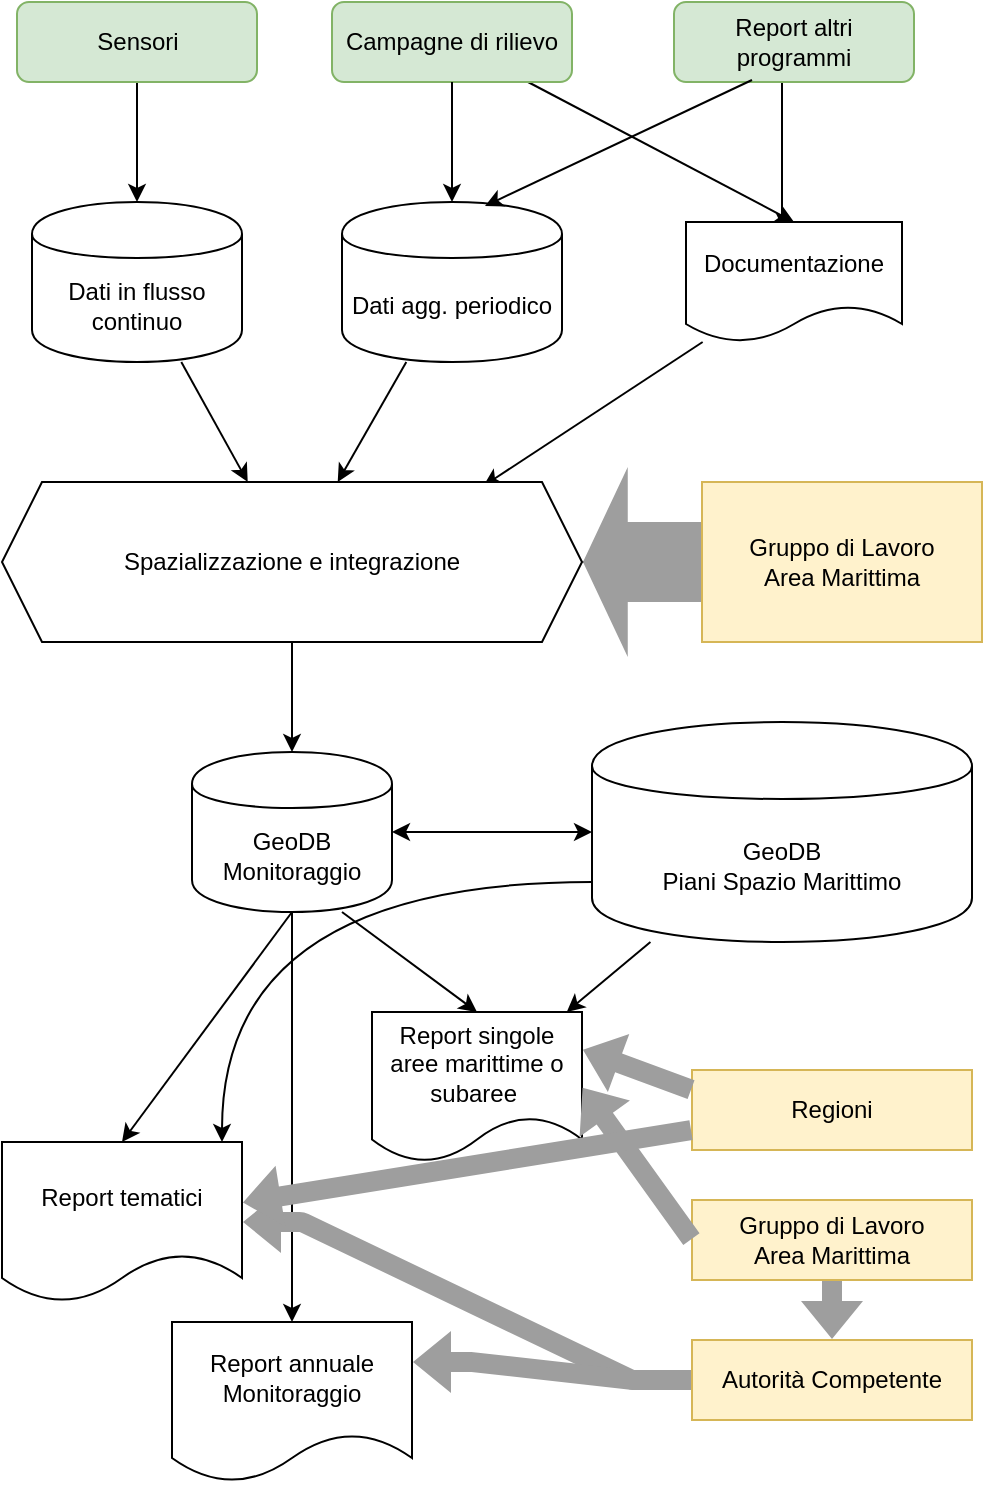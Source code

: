 <mxfile version="14.4.8" type="github">
  <diagram id="C5RBs43oDa-KdzZeNtuy" name="Page-1">
    <mxGraphModel dx="1117" dy="1054" grid="1" gridSize="10" guides="1" tooltips="1" connect="1" arrows="1" fold="1" page="1" pageScale="1" pageWidth="827" pageHeight="1169" math="0" shadow="0">
      <root>
        <mxCell id="WIyWlLk6GJQsqaUBKTNV-0" />
        <mxCell id="WIyWlLk6GJQsqaUBKTNV-1" parent="WIyWlLk6GJQsqaUBKTNV-0" />
        <mxCell id="0D1AlHed-BKCbmiTgBeb-3" value="" style="edgeStyle=orthogonalEdgeStyle;rounded=0;orthogonalLoop=1;jettySize=auto;html=1;" edge="1" parent="WIyWlLk6GJQsqaUBKTNV-1" source="WIyWlLk6GJQsqaUBKTNV-3" target="0D1AlHed-BKCbmiTgBeb-2">
          <mxGeometry relative="1" as="geometry" />
        </mxCell>
        <mxCell id="WIyWlLk6GJQsqaUBKTNV-3" value="Sensori" style="rounded=1;whiteSpace=wrap;html=1;fontSize=12;glass=0;strokeWidth=1;shadow=0;fillColor=#d5e8d4;strokeColor=#82b366;" parent="WIyWlLk6GJQsqaUBKTNV-1" vertex="1">
          <mxGeometry x="57.5" y="50" width="120" height="40" as="geometry" />
        </mxCell>
        <mxCell id="0D1AlHed-BKCbmiTgBeb-5" value="" style="rounded=0;orthogonalLoop=1;jettySize=auto;html=1;entryX=0.5;entryY=0;entryDx=0;entryDy=0;" edge="1" parent="WIyWlLk6GJQsqaUBKTNV-1" source="0D1AlHed-BKCbmiTgBeb-0" target="0D1AlHed-BKCbmiTgBeb-7">
          <mxGeometry relative="1" as="geometry">
            <mxPoint x="320" y="150" as="targetPoint" />
          </mxGeometry>
        </mxCell>
        <mxCell id="0D1AlHed-BKCbmiTgBeb-0" value="Campagne di rilievo" style="rounded=1;whiteSpace=wrap;html=1;fontSize=12;glass=0;strokeWidth=1;shadow=0;fillColor=#d5e8d4;strokeColor=#82b366;" vertex="1" parent="WIyWlLk6GJQsqaUBKTNV-1">
          <mxGeometry x="215" y="50" width="120" height="40" as="geometry" />
        </mxCell>
        <mxCell id="0D1AlHed-BKCbmiTgBeb-9" value="" style="edgeStyle=orthogonalEdgeStyle;rounded=0;orthogonalLoop=1;jettySize=auto;html=1;entryX=0.5;entryY=0;entryDx=0;entryDy=0;" edge="1" parent="WIyWlLk6GJQsqaUBKTNV-1" source="0D1AlHed-BKCbmiTgBeb-1" target="0D1AlHed-BKCbmiTgBeb-7">
          <mxGeometry relative="1" as="geometry">
            <mxPoint x="452" y="160" as="targetPoint" />
            <Array as="points">
              <mxPoint x="440" y="140" />
              <mxPoint x="440" y="140" />
            </Array>
          </mxGeometry>
        </mxCell>
        <mxCell id="0D1AlHed-BKCbmiTgBeb-1" value="Report altri programmi" style="rounded=1;whiteSpace=wrap;html=1;fontSize=12;glass=0;strokeWidth=1;shadow=0;fillColor=#d5e8d4;strokeColor=#82b366;" vertex="1" parent="WIyWlLk6GJQsqaUBKTNV-1">
          <mxGeometry x="386" y="50" width="120" height="40" as="geometry" />
        </mxCell>
        <mxCell id="0D1AlHed-BKCbmiTgBeb-13" value="" style="edgeStyle=none;rounded=0;orthogonalLoop=1;jettySize=auto;html=1;" edge="1" parent="WIyWlLk6GJQsqaUBKTNV-1" source="0D1AlHed-BKCbmiTgBeb-2" target="0D1AlHed-BKCbmiTgBeb-11">
          <mxGeometry relative="1" as="geometry" />
        </mxCell>
        <mxCell id="0D1AlHed-BKCbmiTgBeb-2" value="Dati in flusso continuo" style="shape=cylinder;whiteSpace=wrap;html=1;boundedLbl=1;backgroundOutline=1;rounded=1;shadow=0;strokeWidth=1;glass=0;" vertex="1" parent="WIyWlLk6GJQsqaUBKTNV-1">
          <mxGeometry x="65" y="150" width="105" height="80" as="geometry" />
        </mxCell>
        <mxCell id="0D1AlHed-BKCbmiTgBeb-14" value="" style="edgeStyle=none;rounded=0;orthogonalLoop=1;jettySize=auto;html=1;" edge="1" parent="WIyWlLk6GJQsqaUBKTNV-1" source="0D1AlHed-BKCbmiTgBeb-4" target="0D1AlHed-BKCbmiTgBeb-11">
          <mxGeometry relative="1" as="geometry" />
        </mxCell>
        <mxCell id="0D1AlHed-BKCbmiTgBeb-4" value="Dati agg. periodico" style="shape=cylinder;whiteSpace=wrap;html=1;boundedLbl=1;backgroundOutline=1;rounded=1;shadow=0;strokeWidth=1;glass=0;" vertex="1" parent="WIyWlLk6GJQsqaUBKTNV-1">
          <mxGeometry x="220" y="150" width="110" height="80" as="geometry" />
        </mxCell>
        <mxCell id="0D1AlHed-BKCbmiTgBeb-6" value="" style="edgeStyle=orthogonalEdgeStyle;rounded=0;orthogonalLoop=1;jettySize=auto;html=1;entryX=0.5;entryY=0;entryDx=0;entryDy=0;exitX=0.5;exitY=1;exitDx=0;exitDy=0;" edge="1" parent="WIyWlLk6GJQsqaUBKTNV-1" source="0D1AlHed-BKCbmiTgBeb-0" target="0D1AlHed-BKCbmiTgBeb-4">
          <mxGeometry relative="1" as="geometry">
            <mxPoint x="270" y="100" as="sourcePoint" />
            <mxPoint x="330" y="160" as="targetPoint" />
          </mxGeometry>
        </mxCell>
        <mxCell id="0D1AlHed-BKCbmiTgBeb-21" value="" style="edgeStyle=none;rounded=0;orthogonalLoop=1;jettySize=auto;html=1;fillColor=#9E9E9E;entryX=0.83;entryY=0.025;entryDx=0;entryDy=0;entryPerimeter=0;" edge="1" parent="WIyWlLk6GJQsqaUBKTNV-1" source="0D1AlHed-BKCbmiTgBeb-7" target="0D1AlHed-BKCbmiTgBeb-11">
          <mxGeometry relative="1" as="geometry" />
        </mxCell>
        <mxCell id="0D1AlHed-BKCbmiTgBeb-7" value="Documentazione" style="shape=document;whiteSpace=wrap;html=1;boundedLbl=1;" vertex="1" parent="WIyWlLk6GJQsqaUBKTNV-1">
          <mxGeometry x="392" y="160" width="108" height="60" as="geometry" />
        </mxCell>
        <mxCell id="0D1AlHed-BKCbmiTgBeb-10" value="" style="rounded=0;orthogonalLoop=1;jettySize=auto;html=1;entryX=0.65;entryY=0.025;entryDx=0;entryDy=0;exitX=0.325;exitY=0.975;exitDx=0;exitDy=0;exitPerimeter=0;entryPerimeter=0;" edge="1" parent="WIyWlLk6GJQsqaUBKTNV-1" source="0D1AlHed-BKCbmiTgBeb-1" target="0D1AlHed-BKCbmiTgBeb-4">
          <mxGeometry relative="1" as="geometry">
            <mxPoint x="310" y="100" as="sourcePoint" />
            <mxPoint x="450" y="170" as="targetPoint" />
          </mxGeometry>
        </mxCell>
        <mxCell id="0D1AlHed-BKCbmiTgBeb-20" value="" style="edgeStyle=none;rounded=0;orthogonalLoop=1;jettySize=auto;html=1;fillColor=#9E9E9E;" edge="1" parent="WIyWlLk6GJQsqaUBKTNV-1" source="0D1AlHed-BKCbmiTgBeb-11" target="0D1AlHed-BKCbmiTgBeb-17">
          <mxGeometry relative="1" as="geometry" />
        </mxCell>
        <mxCell id="0D1AlHed-BKCbmiTgBeb-11" value="Spazializzazione e integrazione" style="shape=hexagon;perimeter=hexagonPerimeter2;whiteSpace=wrap;html=1;fixedSize=1;" vertex="1" parent="WIyWlLk6GJQsqaUBKTNV-1">
          <mxGeometry x="50" y="290" width="290" height="80" as="geometry" />
        </mxCell>
        <mxCell id="0D1AlHed-BKCbmiTgBeb-31" value="" style="edgeStyle=none;rounded=0;orthogonalLoop=1;jettySize=auto;html=1;fillColor=#9E9E9E;" edge="1" parent="WIyWlLk6GJQsqaUBKTNV-1" source="0D1AlHed-BKCbmiTgBeb-15" target="0D1AlHed-BKCbmiTgBeb-11">
          <mxGeometry relative="1" as="geometry" />
        </mxCell>
        <mxCell id="0D1AlHed-BKCbmiTgBeb-15" value="Gruppo di Lavoro&lt;br&gt;Area Marittima" style="rounded=0;whiteSpace=wrap;html=1;fillColor=#fff2cc;strokeColor=#d6b656;" vertex="1" parent="WIyWlLk6GJQsqaUBKTNV-1">
          <mxGeometry x="400" y="290" width="140" height="80" as="geometry" />
        </mxCell>
        <mxCell id="0D1AlHed-BKCbmiTgBeb-16" value="" style="shape=flexArrow;endArrow=classic;html=1;entryX=1;entryY=0.5;entryDx=0;entryDy=0;exitX=0;exitY=0.5;exitDx=0;exitDy=0;endWidth=54;endSize=7.126;width=40.112;strokeColor=none;fillColor=#9E9E9E;" edge="1" parent="WIyWlLk6GJQsqaUBKTNV-1" source="0D1AlHed-BKCbmiTgBeb-15" target="0D1AlHed-BKCbmiTgBeb-11">
          <mxGeometry width="50" height="50" relative="1" as="geometry">
            <mxPoint x="510" y="390" as="sourcePoint" />
            <mxPoint x="430" y="320" as="targetPoint" />
          </mxGeometry>
        </mxCell>
        <mxCell id="0D1AlHed-BKCbmiTgBeb-23" value="" style="edgeStyle=none;rounded=0;orthogonalLoop=1;jettySize=auto;html=1;fillColor=#9E9E9E;" edge="1" parent="WIyWlLk6GJQsqaUBKTNV-1" source="0D1AlHed-BKCbmiTgBeb-17" target="0D1AlHed-BKCbmiTgBeb-22">
          <mxGeometry relative="1" as="geometry" />
        </mxCell>
        <mxCell id="0D1AlHed-BKCbmiTgBeb-17" value="GeoDB Monitoraggio" style="shape=cylinder;whiteSpace=wrap;html=1;boundedLbl=1;backgroundOutline=1;rounded=1;shadow=0;strokeWidth=1;glass=0;" vertex="1" parent="WIyWlLk6GJQsqaUBKTNV-1">
          <mxGeometry x="145" y="425" width="100" height="80" as="geometry" />
        </mxCell>
        <mxCell id="0D1AlHed-BKCbmiTgBeb-39" value="" style="edgeStyle=none;rounded=0;orthogonalLoop=1;jettySize=auto;html=1;fillColor=#9E9E9E;" edge="1" parent="WIyWlLk6GJQsqaUBKTNV-1" source="0D1AlHed-BKCbmiTgBeb-18" target="0D1AlHed-BKCbmiTgBeb-28">
          <mxGeometry relative="1" as="geometry" />
        </mxCell>
        <mxCell id="0D1AlHed-BKCbmiTgBeb-40" value="" style="edgeStyle=orthogonalEdgeStyle;orthogonalLoop=1;jettySize=auto;html=1;fillColor=#9E9E9E;curved=1;" edge="1" parent="WIyWlLk6GJQsqaUBKTNV-1" source="0D1AlHed-BKCbmiTgBeb-18" target="0D1AlHed-BKCbmiTgBeb-26">
          <mxGeometry relative="1" as="geometry">
            <Array as="points">
              <mxPoint x="160" y="490" />
            </Array>
          </mxGeometry>
        </mxCell>
        <mxCell id="0D1AlHed-BKCbmiTgBeb-18" value="GeoDB&lt;br&gt;Piani Spazio Marittimo" style="shape=cylinder;whiteSpace=wrap;html=1;boundedLbl=1;backgroundOutline=1;rounded=1;shadow=0;strokeWidth=1;glass=0;" vertex="1" parent="WIyWlLk6GJQsqaUBKTNV-1">
          <mxGeometry x="345" y="410" width="190" height="110" as="geometry" />
        </mxCell>
        <mxCell id="0D1AlHed-BKCbmiTgBeb-19" value="" style="endArrow=classic;startArrow=classic;html=1;fillColor=#9E9E9E;entryX=0;entryY=0.5;entryDx=0;entryDy=0;" edge="1" parent="WIyWlLk6GJQsqaUBKTNV-1" source="0D1AlHed-BKCbmiTgBeb-17" target="0D1AlHed-BKCbmiTgBeb-18">
          <mxGeometry width="50" height="50" relative="1" as="geometry">
            <mxPoint x="230" y="460" as="sourcePoint" />
            <mxPoint x="410" y="370" as="targetPoint" />
          </mxGeometry>
        </mxCell>
        <mxCell id="0D1AlHed-BKCbmiTgBeb-22" value="Report annuale Monitoraggio" style="shape=document;whiteSpace=wrap;html=1;boundedLbl=1;rounded=1;shadow=0;strokeWidth=1;glass=0;" vertex="1" parent="WIyWlLk6GJQsqaUBKTNV-1">
          <mxGeometry x="135" y="710" width="120" height="80" as="geometry" />
        </mxCell>
        <mxCell id="0D1AlHed-BKCbmiTgBeb-24" value="Gruppo di Lavoro&lt;br&gt;Area Marittima" style="rounded=0;whiteSpace=wrap;html=1;fillColor=#fff2cc;strokeColor=#d6b656;" vertex="1" parent="WIyWlLk6GJQsqaUBKTNV-1">
          <mxGeometry x="395" y="649" width="140" height="40" as="geometry" />
        </mxCell>
        <mxCell id="0D1AlHed-BKCbmiTgBeb-25" value="Autorità Competente" style="rounded=0;whiteSpace=wrap;html=1;fillColor=#fff2cc;strokeColor=#d6b656;" vertex="1" parent="WIyWlLk6GJQsqaUBKTNV-1">
          <mxGeometry x="395" y="719" width="140" height="40" as="geometry" />
        </mxCell>
        <mxCell id="0D1AlHed-BKCbmiTgBeb-26" value="Report tematici" style="shape=document;whiteSpace=wrap;html=1;boundedLbl=1;rounded=1;shadow=0;strokeWidth=1;glass=0;" vertex="1" parent="WIyWlLk6GJQsqaUBKTNV-1">
          <mxGeometry x="50" y="620" width="120" height="80" as="geometry" />
        </mxCell>
        <mxCell id="0D1AlHed-BKCbmiTgBeb-27" value="" style="edgeStyle=none;rounded=0;orthogonalLoop=1;jettySize=auto;html=1;fillColor=#9E9E9E;exitX=0.5;exitY=1;exitDx=0;exitDy=0;entryX=0.5;entryY=0;entryDx=0;entryDy=0;" edge="1" parent="WIyWlLk6GJQsqaUBKTNV-1" source="0D1AlHed-BKCbmiTgBeb-17" target="0D1AlHed-BKCbmiTgBeb-26">
          <mxGeometry relative="1" as="geometry">
            <mxPoint x="176.667" y="515" as="sourcePoint" />
            <mxPoint x="148.333" y="555" as="targetPoint" />
          </mxGeometry>
        </mxCell>
        <mxCell id="0D1AlHed-BKCbmiTgBeb-28" value="Report singole aree marittime o subaree&amp;nbsp;" style="shape=document;whiteSpace=wrap;html=1;boundedLbl=1;rounded=1;shadow=0;strokeWidth=1;glass=0;" vertex="1" parent="WIyWlLk6GJQsqaUBKTNV-1">
          <mxGeometry x="235" y="555" width="105" height="75" as="geometry" />
        </mxCell>
        <mxCell id="0D1AlHed-BKCbmiTgBeb-29" value="" style="edgeStyle=none;rounded=0;orthogonalLoop=1;jettySize=auto;html=1;fillColor=#9E9E9E;entryX=0.5;entryY=0;entryDx=0;entryDy=0;exitX=0.75;exitY=1;exitDx=0;exitDy=0;exitPerimeter=0;" edge="1" target="0D1AlHed-BKCbmiTgBeb-28" parent="WIyWlLk6GJQsqaUBKTNV-1" source="0D1AlHed-BKCbmiTgBeb-17">
          <mxGeometry relative="1" as="geometry">
            <mxPoint x="295" y="420" as="sourcePoint" />
            <mxPoint x="248.333" y="470" as="targetPoint" />
          </mxGeometry>
        </mxCell>
        <mxCell id="0D1AlHed-BKCbmiTgBeb-30" value="Regioni" style="rounded=0;whiteSpace=wrap;html=1;fillColor=#fff2cc;strokeColor=#d6b656;" vertex="1" parent="WIyWlLk6GJQsqaUBKTNV-1">
          <mxGeometry x="395" y="584" width="140" height="40" as="geometry" />
        </mxCell>
        <mxCell id="0D1AlHed-BKCbmiTgBeb-33" value="" style="shape=flexArrow;endArrow=classic;html=1;fillColor=#9E9E9E;strokeColor=none;entryX=1;entryY=0.25;entryDx=0;entryDy=0;exitX=0;exitY=0.25;exitDx=0;exitDy=0;" edge="1" parent="WIyWlLk6GJQsqaUBKTNV-1" source="0D1AlHed-BKCbmiTgBeb-30" target="0D1AlHed-BKCbmiTgBeb-28">
          <mxGeometry width="50" height="50" relative="1" as="geometry">
            <mxPoint x="360" y="650" as="sourcePoint" />
            <mxPoint x="410" y="580" as="targetPoint" />
          </mxGeometry>
        </mxCell>
        <mxCell id="0D1AlHed-BKCbmiTgBeb-34" value="" style="shape=flexArrow;endArrow=classic;html=1;fillColor=#9E9E9E;strokeColor=none;entryX=1;entryY=0.5;entryDx=0;entryDy=0;exitX=0;exitY=0.5;exitDx=0;exitDy=0;elbow=vertical;" edge="1" parent="WIyWlLk6GJQsqaUBKTNV-1" source="0D1AlHed-BKCbmiTgBeb-24" target="0D1AlHed-BKCbmiTgBeb-28">
          <mxGeometry width="50" height="50" relative="1" as="geometry">
            <mxPoint x="380" y="670" as="sourcePoint" />
            <mxPoint x="330" y="670" as="targetPoint" />
          </mxGeometry>
        </mxCell>
        <mxCell id="0D1AlHed-BKCbmiTgBeb-35" value="" style="shape=flexArrow;endArrow=classic;html=1;fillColor=#9E9E9E;strokeColor=none;entryX=1;entryY=0.5;entryDx=0;entryDy=0;exitX=0;exitY=0.5;exitDx=0;exitDy=0;edgeStyle=entityRelationEdgeStyle;" edge="1" parent="WIyWlLk6GJQsqaUBKTNV-1" source="0D1AlHed-BKCbmiTgBeb-25" target="0D1AlHed-BKCbmiTgBeb-26">
          <mxGeometry width="50" height="50" relative="1" as="geometry">
            <mxPoint x="380" y="730" as="sourcePoint" />
            <mxPoint x="330" y="730" as="targetPoint" />
          </mxGeometry>
        </mxCell>
        <mxCell id="0D1AlHed-BKCbmiTgBeb-36" value="" style="shape=flexArrow;endArrow=classic;html=1;fillColor=#9E9E9E;strokeColor=none;exitX=0;exitY=0.75;exitDx=0;exitDy=0;" edge="1" parent="WIyWlLk6GJQsqaUBKTNV-1" source="0D1AlHed-BKCbmiTgBeb-30" target="0D1AlHed-BKCbmiTgBeb-26">
          <mxGeometry width="50" height="50" relative="1" as="geometry">
            <mxPoint x="390" y="680" as="sourcePoint" />
            <mxPoint x="340" y="680" as="targetPoint" />
          </mxGeometry>
        </mxCell>
        <mxCell id="0D1AlHed-BKCbmiTgBeb-37" value="" style="shape=flexArrow;endArrow=classic;html=1;fillColor=#9E9E9E;strokeColor=none;entryX=1;entryY=0.25;entryDx=0;entryDy=0;exitX=0;exitY=0.5;exitDx=0;exitDy=0;edgeStyle=entityRelationEdgeStyle;" edge="1" parent="WIyWlLk6GJQsqaUBKTNV-1" source="0D1AlHed-BKCbmiTgBeb-25" target="0D1AlHed-BKCbmiTgBeb-22">
          <mxGeometry width="50" height="50" relative="1" as="geometry">
            <mxPoint x="390" y="740" as="sourcePoint" />
            <mxPoint x="340" y="740" as="targetPoint" />
          </mxGeometry>
        </mxCell>
        <mxCell id="0D1AlHed-BKCbmiTgBeb-38" value="" style="shape=flexArrow;endArrow=classic;html=1;fillColor=#9E9E9E;strokeColor=none;entryX=0.5;entryY=0;entryDx=0;entryDy=0;exitX=0.5;exitY=1;exitDx=0;exitDy=0;" edge="1" parent="WIyWlLk6GJQsqaUBKTNV-1" source="0D1AlHed-BKCbmiTgBeb-24" target="0D1AlHed-BKCbmiTgBeb-25">
          <mxGeometry width="50" height="50" relative="1" as="geometry">
            <mxPoint x="390" y="740" as="sourcePoint" />
            <mxPoint x="340" y="740" as="targetPoint" />
          </mxGeometry>
        </mxCell>
      </root>
    </mxGraphModel>
  </diagram>
</mxfile>
